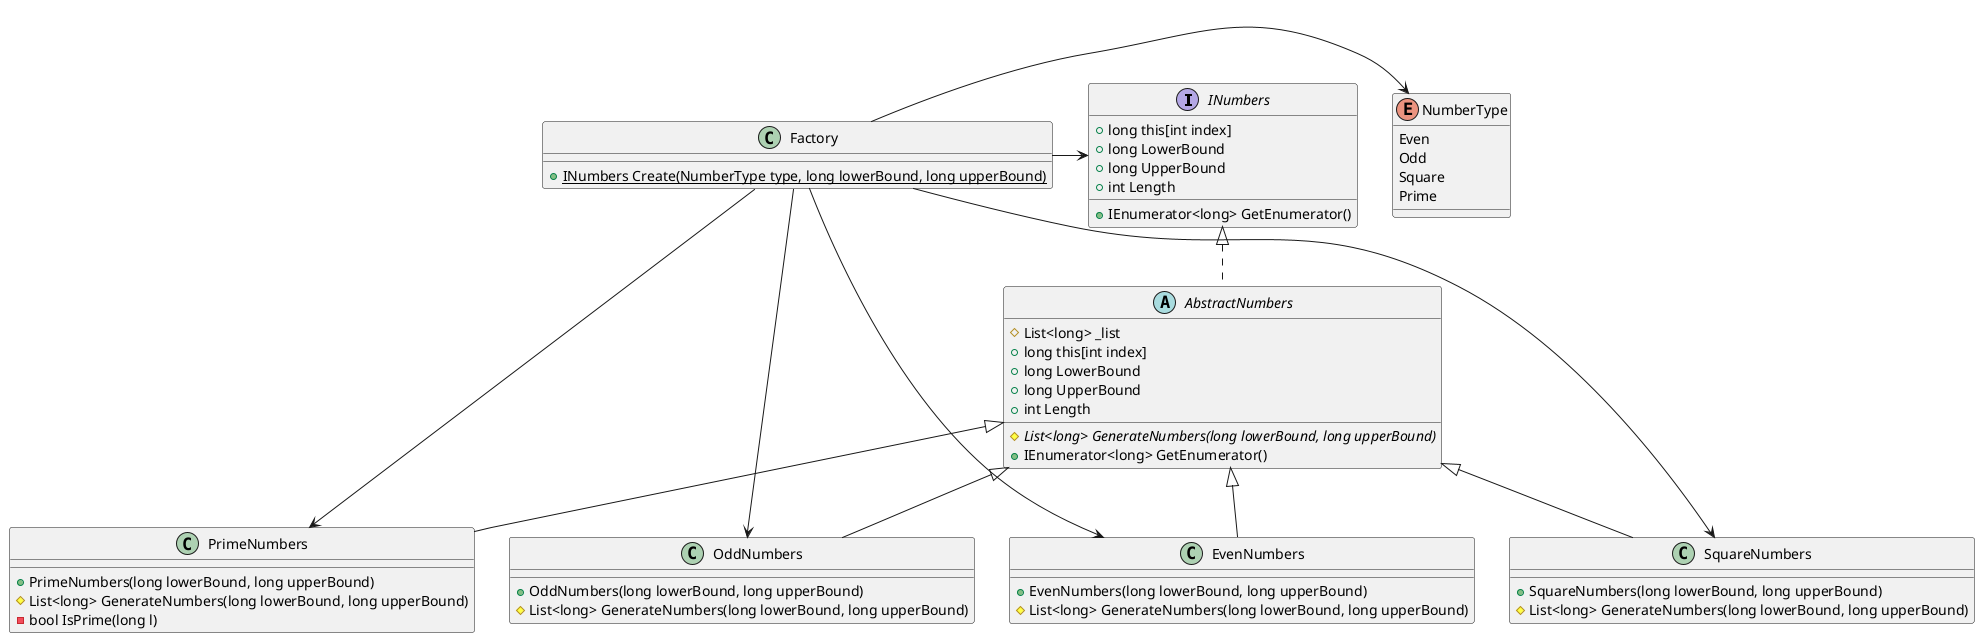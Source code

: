 @startuml

interface INumbers {
  + long this[int index]
  + long LowerBound
  + long UpperBound
  + int Length
  + IEnumerator<long> GetEnumerator()
}

abstract class AbstractNumbers {
  # List<long> _list
  + long this[int index]
  + long LowerBound
  + long UpperBound
  + int Length
  # {abstract} List<long> GenerateNumbers(long lowerBound, long upperBound)
  + IEnumerator<long> GetEnumerator()
}

class EvenNumbers {
  + EvenNumbers(long lowerBound, long upperBound)
  # List<long> GenerateNumbers(long lowerBound, long upperBound)
}

class OddNumbers {
  + OddNumbers(long lowerBound, long upperBound)
  # List<long> GenerateNumbers(long lowerBound, long upperBound)
}

class PrimeNumbers {
  + PrimeNumbers(long lowerBound, long upperBound)
  # List<long> GenerateNumbers(long lowerBound, long upperBound)
  - bool IsPrime(long l)
}

class SquareNumbers {
  + SquareNumbers(long lowerBound, long upperBound)
  # List<long> GenerateNumbers(long lowerBound, long upperBound)
}

enum NumberType {
  Even
  Odd
  Square
  Prime
}

class Factory {
  + {static} INumbers Create(NumberType type, long lowerBound, long upperBound)
}

INumbers <|.. AbstractNumbers
AbstractNumbers <|-- EvenNumbers
AbstractNumbers <|-- OddNumbers
AbstractNumbers <|-- PrimeNumbers
AbstractNumbers <|-- SquareNumbers

Factory -> INumbers
Factory -> EvenNumbers
Factory -> OddNumbers
Factory -> PrimeNumbers
Factory -> SquareNumbers
Factory -> NumberType

@enduml